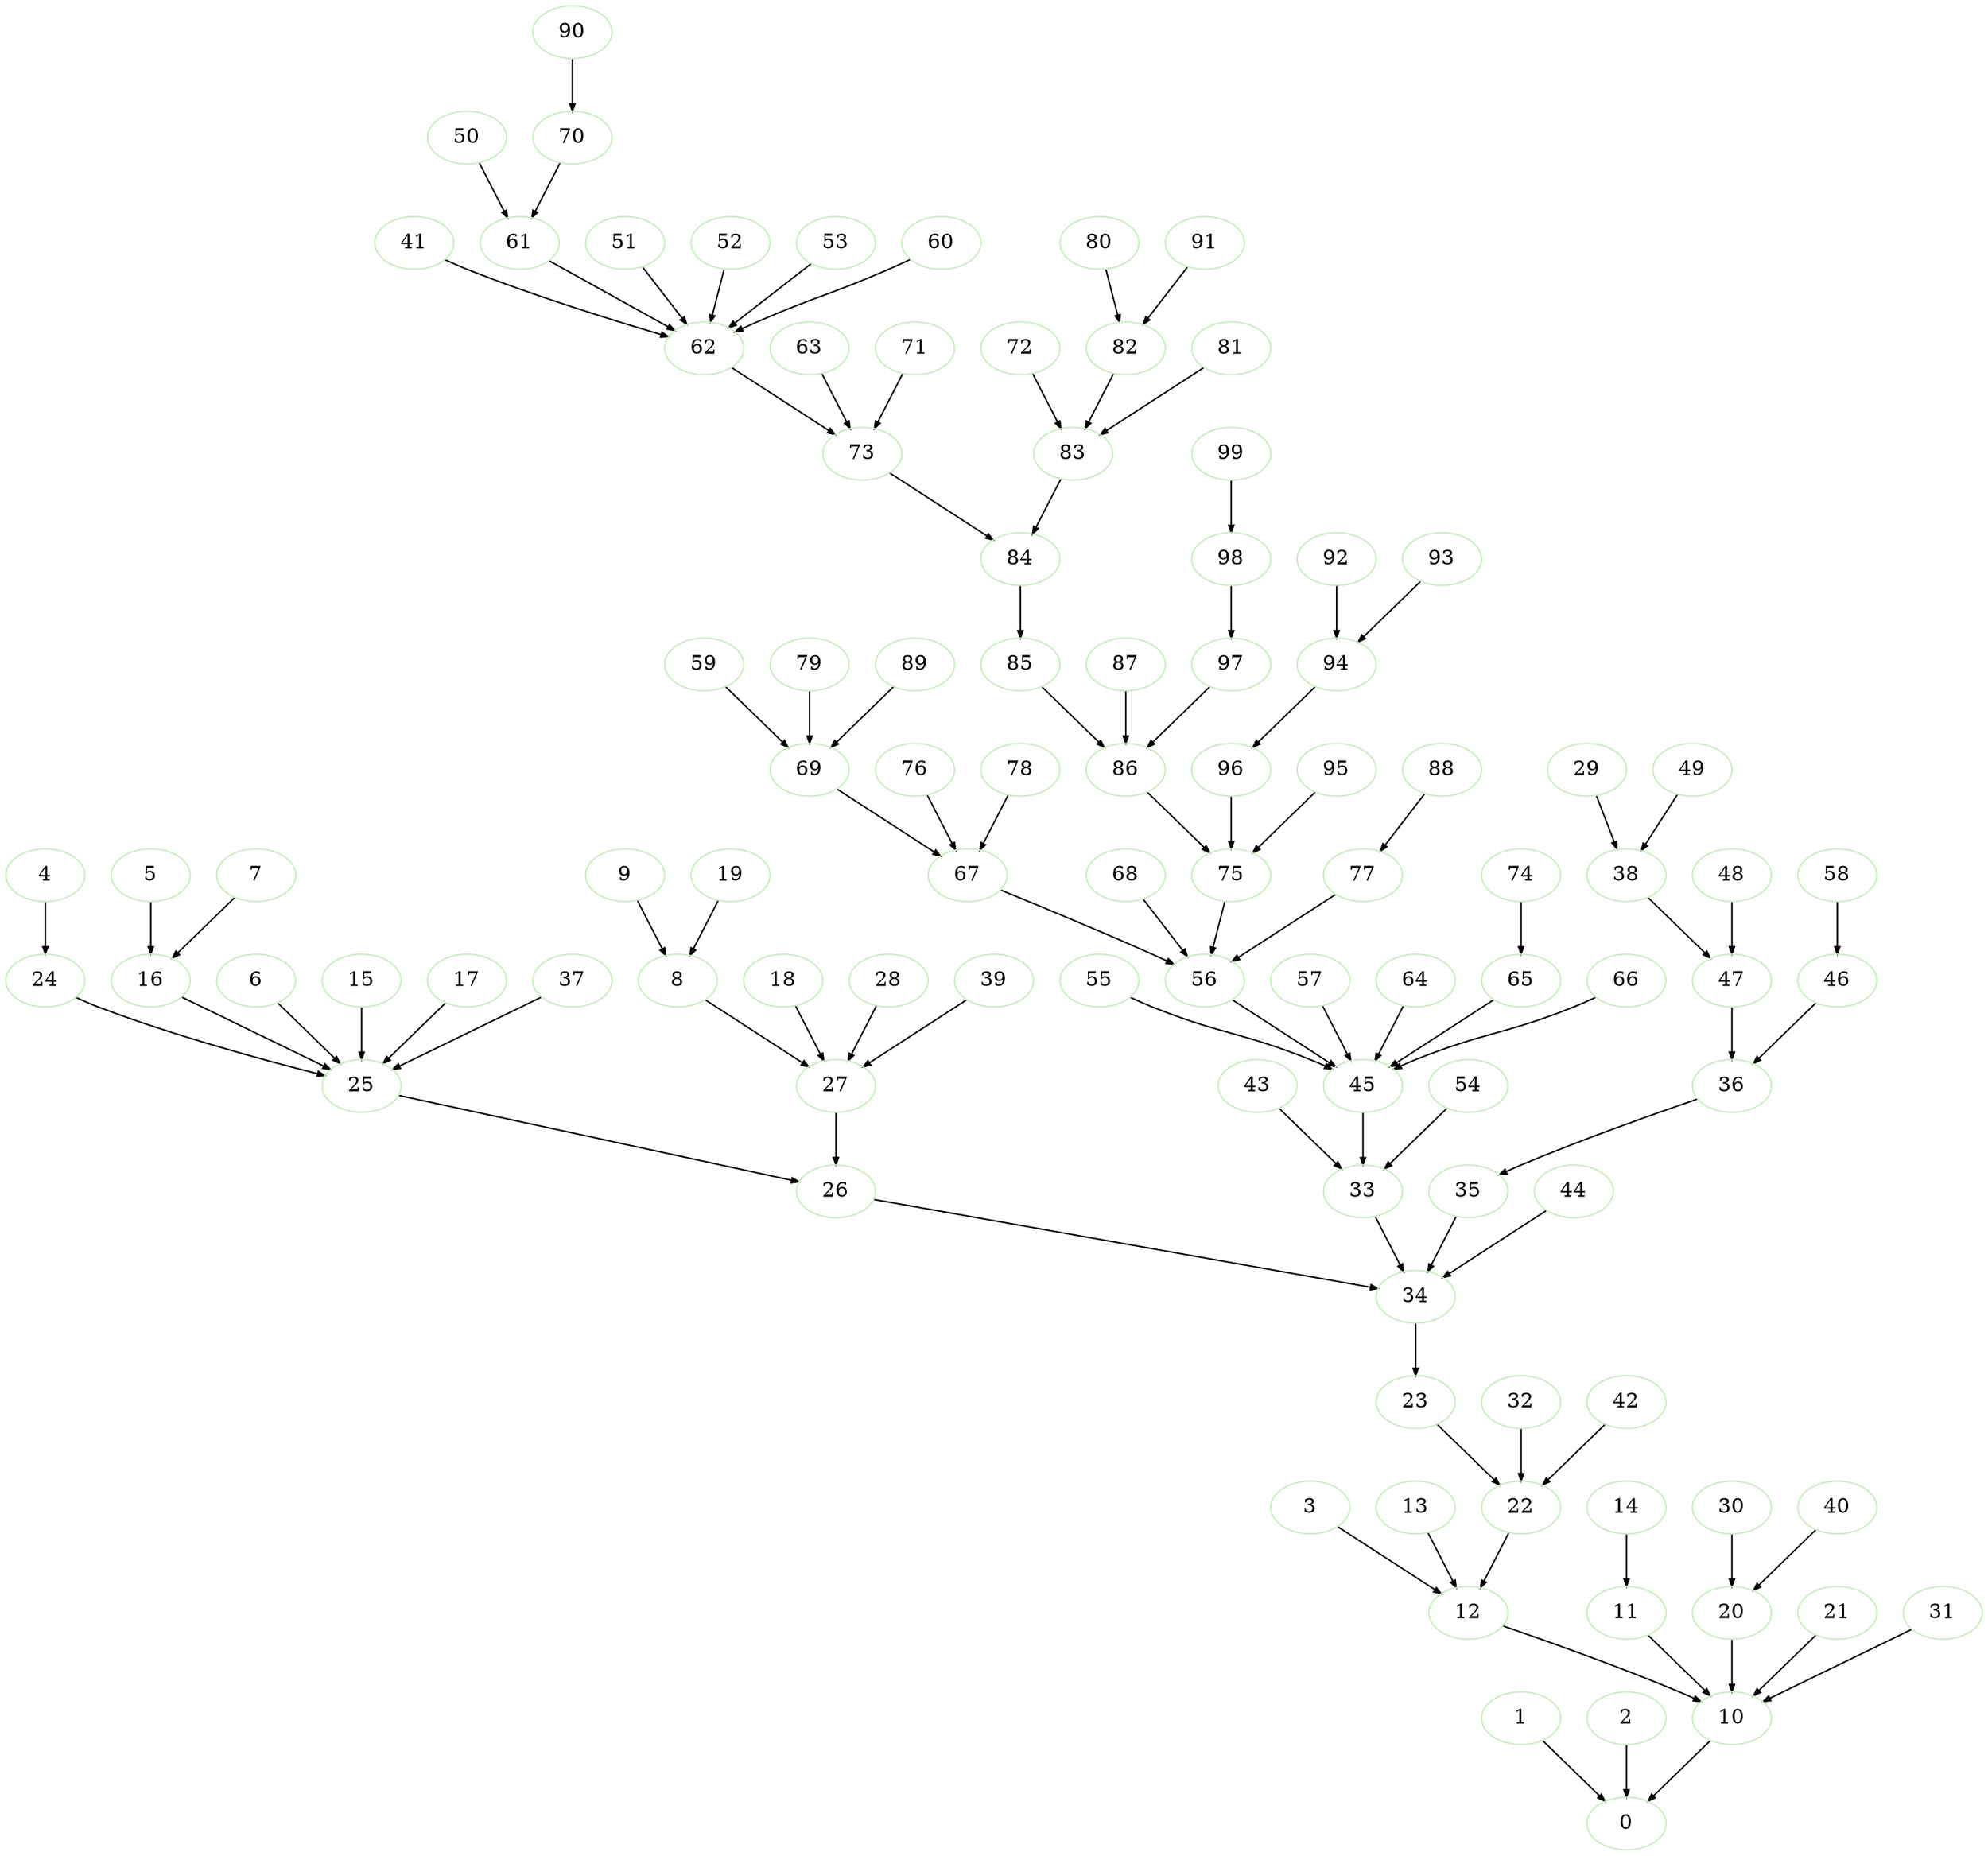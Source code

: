 digraph topology {
	graph [fontsize = 12, outputorder="edgesfirst", size="20,20"];
	node [color = "/pastel16/3", penwidth = 1];
	edge [fontsize = 10, arrowsize = 0.5];
	0 [label = "0", pos="0.6,0.4!"]
	1 [label = "1", pos="3.4,0.2!"]
	1 -> 0 [color=black, ]
	2 [label = "2", pos="5,0.8!"]
	2 -> 0 [color=black, ]
	3 [label = "3", pos="6.2,1!"]
	3 -> 12 [color=black, ]
	4 [label = "4", pos="8,0.8!"]
	4 -> 24 [color=black, ]
	5 [label = "5", pos="10.2,0.2!"]
	5 -> 16 [color=black, ]
	6 [label = "6", pos="12.8,1.6!"]
	6 -> 25 [color=black, ]
	7 [label = "7", pos="14.2,0.4!"]
	7 -> 16 [color=black, ]
	8 [label = "8", pos="17.2,1.8!"]
	8 -> 27 [color=black, ]
	9 [label = "9", pos="19.2,0.8!"]
	9 -> 8 [color=black, ]
	10 [label = "10", pos="2,2!"]
	10 -> 0 [color=black, ]
	11 [label = "11", pos="3.8,2.6!"]
	11 -> 10 [color=black, ]
	12 [label = "12", pos="4.2,2.2!"]
	12 -> 10 [color=black, ]
	13 [label = "13", pos="6.6,3.6!"]
	13 -> 12 [color=black, ]
	14 [label = "14", pos="8.4,3.2!"]
	14 -> 11 [color=black, ]
	15 [label = "15", pos="11.2,2.8!"]
	15 -> 25 [color=black, ]
	16 [label = "16", pos="13,2.2!"]
	16 -> 25 [color=black, ]
	17 [label = "17", pos="14.2,2.4!"]
	17 -> 25 [color=black, ]
	18 [label = "18", pos="17.4,2.8!"]
	18 -> 27 [color=black, ]
	19 [label = "19", pos="18.6,3.2!"]
	19 -> 8 [color=black, ]
	20 [label = "20", pos="1,4.6!"]
	20 -> 10 [color=black, ]
	21 [label = "21", pos="3.6,5.4!"]
	21 -> 10 [color=black, ]
	22 [label = "22", pos="4.4,5.2!"]
	22 -> 12 [color=black, ]
	23 [label = "23", pos="7,5.8!"]
	23 -> 22 [color=black, ]
	24 [label = "24", pos="9.4,4.6!"]
	24 -> 25 [color=black, ]
	25 [label = "25", pos="12,4.2!"]
	25 -> 26 [color=black, ]
	26 [label = "26", pos="12.8,5.6!"]
	26 -> 34 [color=black, ]
	27 [label = "27", pos="14.4,5!"]
	27 -> 26 [color=black, ]
	28 [label = "28", pos="16,5.4!"]
	28 -> 27 [color=black, ]
	29 [label = "29", pos="19.6,5.2!"]
	29 -> 38 [color=black, ]
	30 [label = "30", pos="1.8,6.6!"]
	30 -> 20 [color=black, ]
	31 [label = "31", pos="3.4,7.2!"]
	31 -> 10 [color=black, ]
	32 [label = "32", pos="5.2,7!"]
	32 -> 22 [color=black, ]
	33 [label = "33", pos="7.6,7.8!"]
	33 -> 34 [color=black, ]
	34 [label = "34", pos="9,7.4!"]
	34 -> 23 [color=black, ]
	35 [label = "35", pos="10.2,7.4!"]
	35 -> 34 [color=black, ]
	36 [label = "36", pos="13.2,8!"]
	36 -> 35 [color=black, ]
	37 [label = "37", pos="15.6,6.6!"]
	37 -> 25 [color=black, ]
	38 [label = "38", pos="16.8,7.4!"]
	38 -> 47 [color=black, ]
	39 [label = "39", pos="18,7!"]
	39 -> 27 [color=black, ]
	40 [label = "40", pos="0.4,8.2!"]
	40 -> 20 [color=black, ]
	41 [label = "41", pos="2.2,9.6!"]
	41 -> 62 [color=black, ]
	42 [label = "42", pos="4.2,8.4!"]
	42 -> 22 [color=black, ]
	43 [label = "43", pos="6.8,9.8!"]
	43 -> 33 [color=black, ]
	44 [label = "44", pos="8.2,8.8!"]
	44 -> 34 [color=black, ]
	45 [label = "45", pos="11,9.8!"]
	45 -> 33 [color=black, ]
	46 [label = "46", pos="13.6,9.8!"]
	46 -> 36 [color=black, ]
	47 [label = "47", pos="14.6,8.8!"]
	47 -> 36 [color=black, ]
	48 [label = "48", pos="16.8,9.8!"]
	48 -> 47 [color=black, ]
	49 [label = "49", pos="20,8.4!"]
	49 -> 38 [color=black, ]
	50 [label = "50", pos="0.4,10.4!"]
	50 -> 61 [color=black, ]
	51 [label = "51", pos="2.4,11!"]
	51 -> 62 [color=black, ]
	52 [label = "52", pos="5.2,10.6!"]
	52 -> 62 [color=black, ]
	53 [label = "53", pos="6,10.8!"]
	53 -> 62 [color=black, ]
	54 [label = "54", pos="8.8,11.2!"]
	54 -> 33 [color=black, ]
	55 [label = "55", pos="12,11.4!"]
	55 -> 45 [color=black, ]
	56 [label = "56", pos="13,11.2!"]
	56 -> 45 [color=black, ]
	57 [label = "57", pos="15.4,10.2!"]
	57 -> 45 [color=black, ]
	58 [label = "58", pos="17.8,11.6!"]
	58 -> 46 [color=black, ]
	59 [label = "59", pos="19.8,11.6!"]
	59 -> 69 [color=black, ]
	60 [label = "60", pos="0.8,12.8!"]
	60 -> 62 [color=black, ]
	61 [label = "61", pos="2.2,13.2!"]
	61 -> 62 [color=black, ]
	62 [label = "62", pos="4.2,12.2!"]
	62 -> 73 [color=black, ]
	63 [label = "63", pos="6.4,12.4!"]
	63 -> 73 [color=black, ]
	64 [label = "64", pos="8.6,12.2!"]
	64 -> 45 [color=black, ]
	65 [label = "65", pos="10,12.4!"]
	65 -> 45 [color=black, ]
	66 [label = "66", pos="12.2,12.8!"]
	66 -> 45 [color=black, ]
	67 [label = "67", pos="14,13.8!"]
	67 -> 56 [color=black, ]
	68 [label = "68", pos="17.2,12.2!"]
	68 -> 56 [color=black, ]
	69 [label = "69", pos="18.6,12.6!"]
	69 -> 67 [color=black, ]
	70 [label = "70", pos="0.8,14.2!"]
	70 -> 61 [color=black, ]
	71 [label = "71", pos="3.6,16!"]
	71 -> 73 [color=black, ]
	72 [label = "72", pos="5,15!"]
	72 -> 83 [color=black, ]
	73 [label = "73", pos="6.2,14.2!"]
	73 -> 84 [color=black, ]
	74 [label = "74", pos="8.6,14.6!"]
	74 -> 65 [color=black, ]
	75 [label = "75", pos="11.6,14.4!"]
	75 -> 56 [color=black, ]
	76 [label = "76", pos="12,16!"]
	76 -> 67 [color=black, ]
	77 [label = "77", pos="15,14.2!"]
	77 -> 56 [color=black, ]
	78 [label = "78", pos="17,14!"]
	78 -> 67 [color=black, ]
	79 [label = "79", pos="19,16!"]
	79 -> 69 [color=black, ]
	80 [label = "80", pos="1.8,17.4!"]
	80 -> 82 [color=black, ]
	81 [label = "81", pos="2.6,16.8!"]
	81 -> 83 [color=black, ]
	82 [label = "82", pos="4.4,17.6!"]
	82 -> 83 [color=black, ]
	83 [label = "83", pos="7,17.6!"]
	83 -> 84 [color=black, ]
	84 [label = "84", pos="8.6,16.4!"]
	84 -> 85 [color=black, ]
	85 [label = "85", pos="11.6,18!"]
	85 -> 86 [color=black, ]
	86 [label = "86", pos="13.8,17.6!"]
	86 -> 75 [color=black, ]
	87 [label = "87", pos="15.6,17.4!"]
	87 -> 86 [color=black, ]
	88 [label = "88", pos="16.4,17!"]
	88 -> 77 [color=black, ]
	89 [label = "89", pos="18.8,16!"]
	89 -> 69 [color=black, ]
	90 [label = "90", pos="0,18.6!"]
	90 -> 70 [color=black, ]
	91 [label = "91", pos="2.6,19.4!"]
	91 -> 82 [color=black, ]
	92 [label = "92", pos="6,18.8!"]
	92 -> 94 [color=black, ]
	93 [label = "93", pos="7.8,20!"]
	93 -> 94 [color=black, ]
	94 [label = "94", pos="10,18.8!"]
	94 -> 96 [color=black, ]
	95 [label = "95", pos="10.4,18.4!"]
	95 -> 75 [color=black, ]
	96 [label = "96", pos="12.4,18.4!"]
	96 -> 75 [color=black, ]
	97 [label = "97", pos="15.2,19.8!"]
	97 -> 86 [color=black, ]
	98 [label = "98", pos="17.6,19!"]
	98 -> 97 [color=black, ]
	99 [label = "99", pos="19.4,19.6!"]
	99 -> 98 [color=black, ]
}
